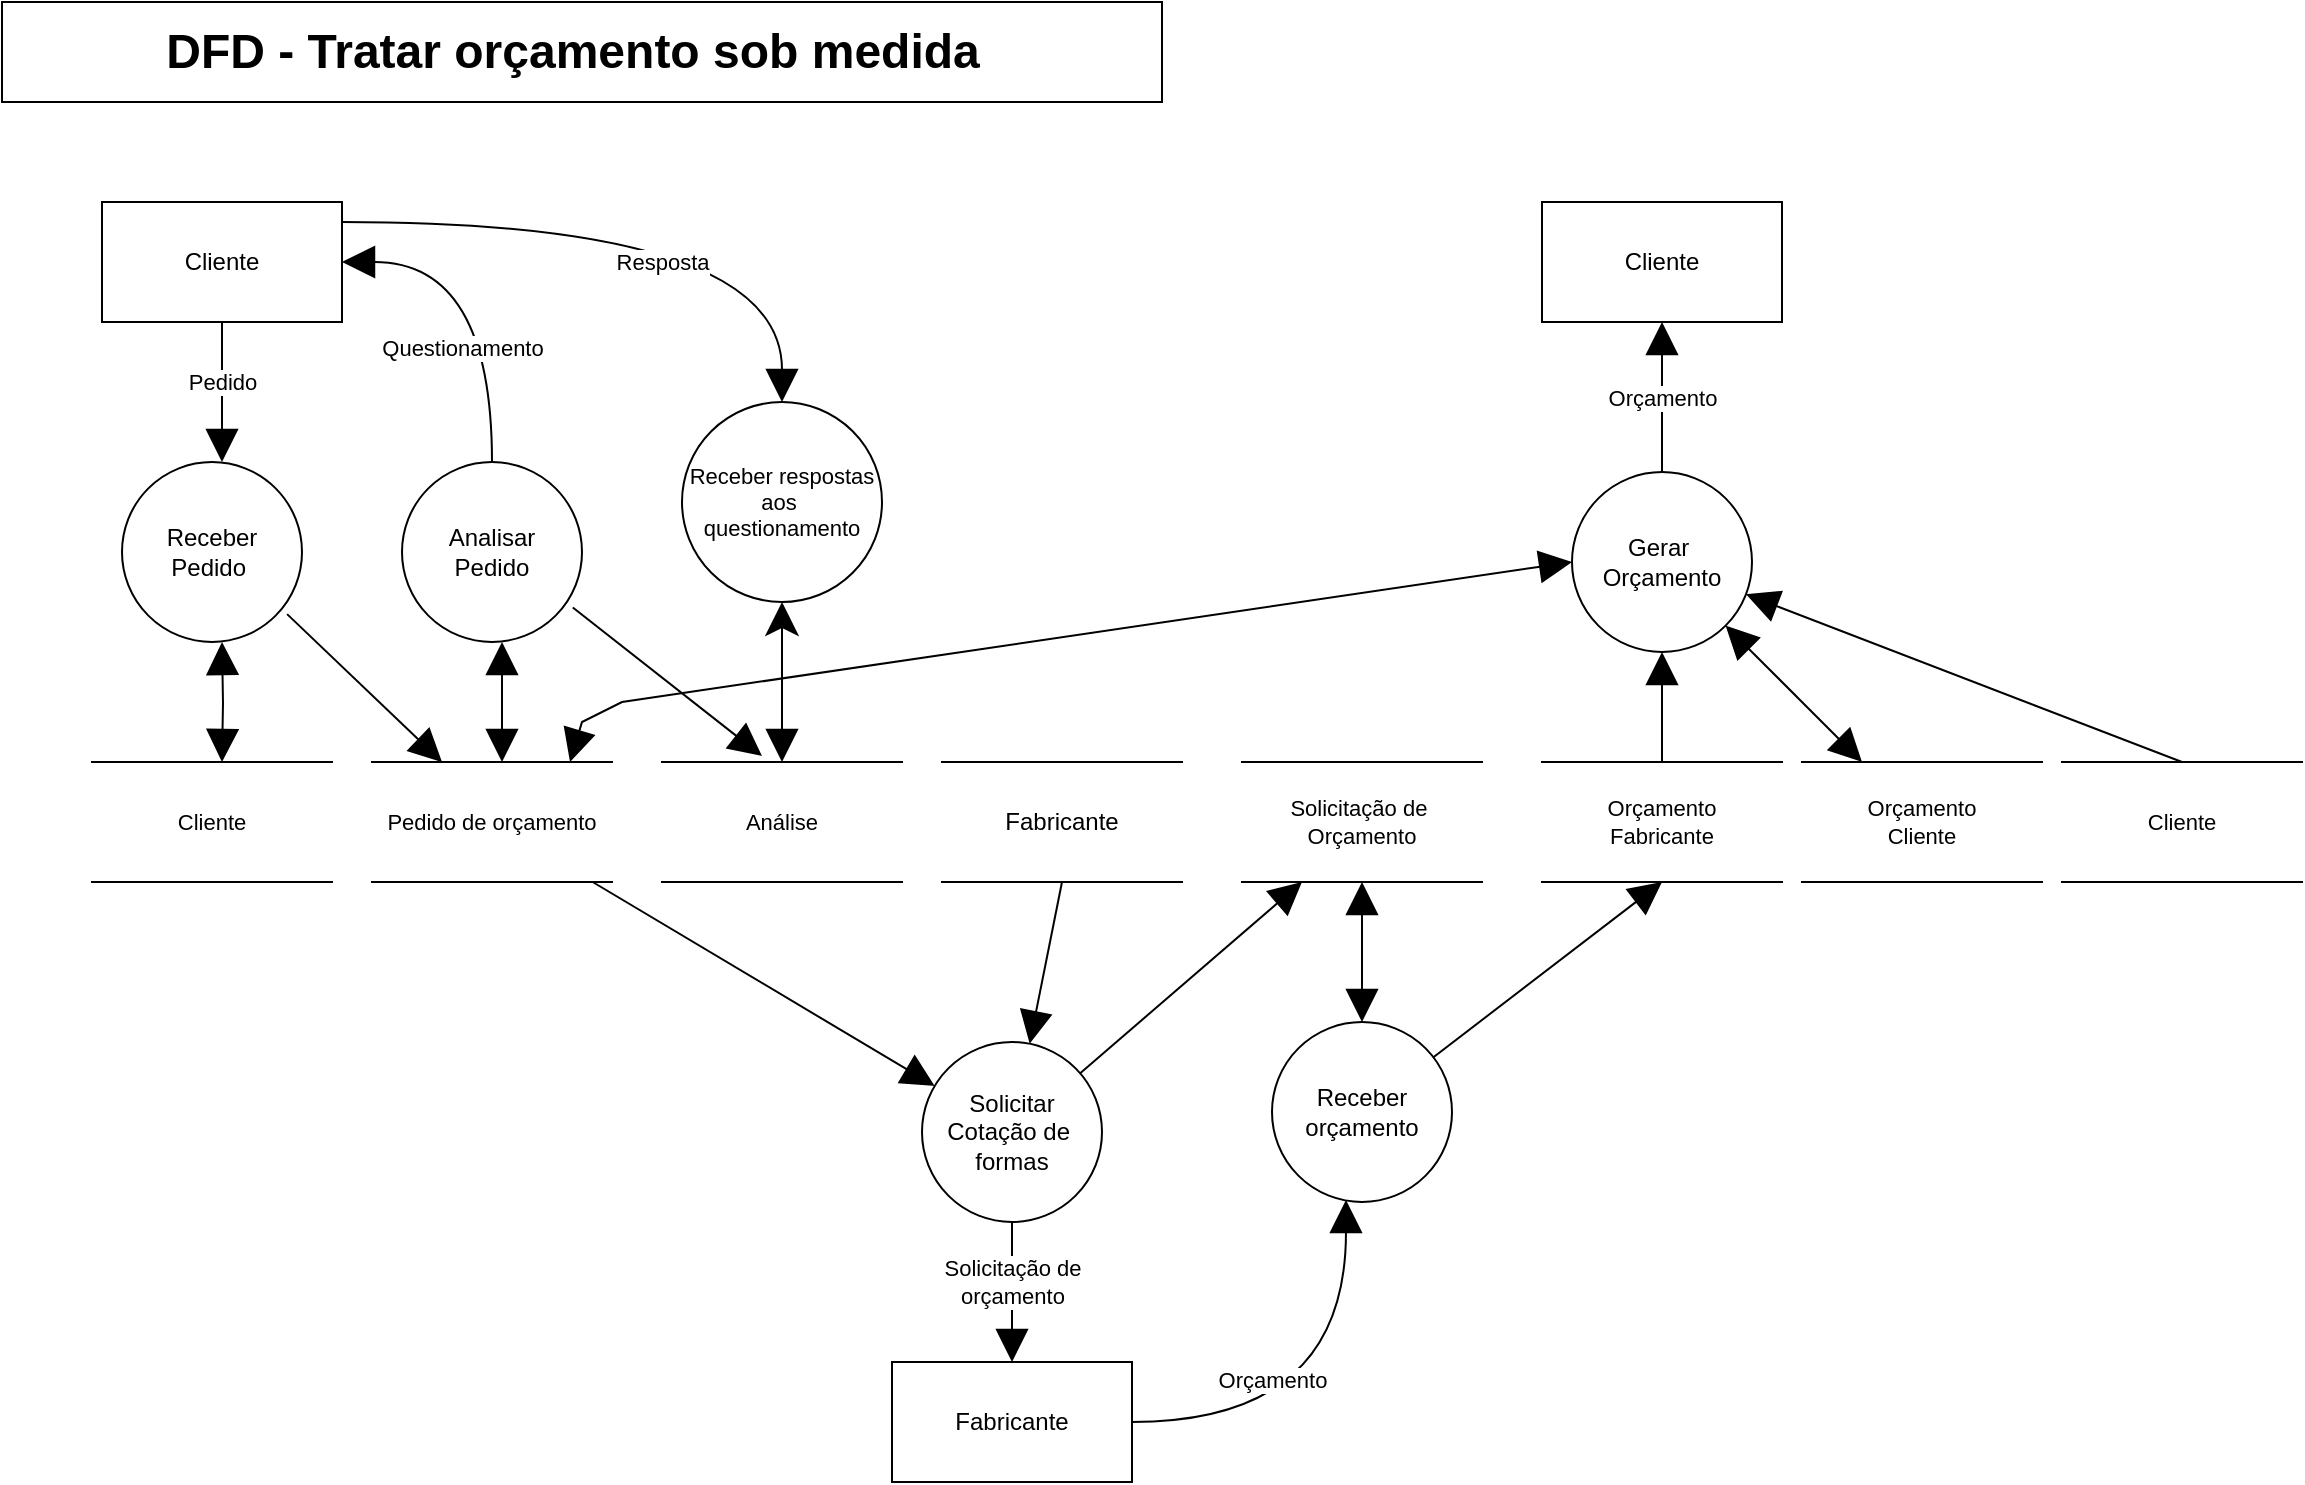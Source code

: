 <mxfile version="14.4.3" type="device"><diagram id="NdImHaDpz5gHQlyKWI2f" name="Página-1"><mxGraphModel dx="621" dy="466" grid="1" gridSize="10" guides="1" tooltips="1" connect="1" arrows="1" fold="1" page="1" pageScale="1" pageWidth="827" pageHeight="1169" math="0" shadow="0"><root><mxCell id="0"/><mxCell id="1" parent="0"/><mxCell id="Gn0MKMVCV-31x2xnoKiZ-2" value="Receber&lt;br&gt;Pedido&amp;nbsp;" style="ellipse;whiteSpace=wrap;html=1;aspect=fixed;" parent="1" vertex="1"><mxGeometry x="60" y="230" width="90" height="90" as="geometry"/></mxCell><mxCell id="Gn0MKMVCV-31x2xnoKiZ-8" value="Questionamento" style="edgeStyle=orthogonalEdgeStyle;rounded=0;orthogonalLoop=1;jettySize=auto;html=1;entryX=1;entryY=0.5;entryDx=0;entryDy=0;exitX=0.5;exitY=0;exitDx=0;exitDy=0;curved=1;endArrow=block;endFill=1;endSize=14;startSize=14;" parent="1" source="Gn0MKMVCV-31x2xnoKiZ-3" target="Gn0MKMVCV-31x2xnoKiZ-5" edge="1"><mxGeometry x="-0.351" y="15" relative="1" as="geometry"><mxPoint as="offset"/></mxGeometry></mxCell><mxCell id="Gn0MKMVCV-31x2xnoKiZ-3" value="Analisar&lt;br&gt;Pedido" style="ellipse;whiteSpace=wrap;html=1;aspect=fixed;" parent="1" vertex="1"><mxGeometry x="200" y="230" width="90" height="90" as="geometry"/></mxCell><mxCell id="Gn0MKMVCV-31x2xnoKiZ-21" style="edgeStyle=none;rounded=0;orthogonalLoop=1;jettySize=auto;html=1;entryX=0.5;entryY=0;entryDx=0;entryDy=0;endArrow=block;endFill=1;fontSize=11;startArrow=classic;startFill=1;endSize=14;startSize=14;" parent="1" source="Gn0MKMVCV-31x2xnoKiZ-4" target="Gn0MKMVCV-31x2xnoKiZ-12" edge="1"><mxGeometry relative="1" as="geometry"/></mxCell><mxCell id="Gn0MKMVCV-31x2xnoKiZ-4" value="Receber respostas aos&amp;nbsp;&lt;br style=&quot;font-size: 11px&quot;&gt;questionamento" style="ellipse;whiteSpace=wrap;html=1;aspect=fixed;fontSize=11;" parent="1" vertex="1"><mxGeometry x="340" y="200" width="100" height="100" as="geometry"/></mxCell><mxCell id="Gn0MKMVCV-31x2xnoKiZ-19" value="Resposta" style="edgeStyle=orthogonalEdgeStyle;rounded=0;orthogonalLoop=1;jettySize=auto;html=1;entryX=0.5;entryY=0;entryDx=0;entryDy=0;endArrow=block;endFill=1;fontSize=11;curved=1;endSize=14;startSize=14;" parent="1" source="Gn0MKMVCV-31x2xnoKiZ-5" target="Gn0MKMVCV-31x2xnoKiZ-4" edge="1"><mxGeometry x="0.032" y="-20" relative="1" as="geometry"><Array as="points"><mxPoint x="390" y="110"/></Array><mxPoint as="offset"/></mxGeometry></mxCell><mxCell id="Gn0MKMVCV-31x2xnoKiZ-5" value="Cliente" style="rounded=0;whiteSpace=wrap;html=1;" parent="1" vertex="1"><mxGeometry x="50" y="100" width="120" height="60" as="geometry"/></mxCell><mxCell id="Gn0MKMVCV-31x2xnoKiZ-6" value="Cliente" style="rounded=0;whiteSpace=wrap;html=1;" parent="1" vertex="1"><mxGeometry x="770" y="100" width="120" height="60" as="geometry"/></mxCell><mxCell id="Gn0MKMVCV-31x2xnoKiZ-10" value="Cliente" style="shape=partialRectangle;whiteSpace=wrap;html=1;left=0;right=0;fillColor=none;fontSize=11;" parent="1" vertex="1"><mxGeometry x="45" y="380" width="120" height="60" as="geometry"/></mxCell><mxCell id="Gn0MKMVCV-31x2xnoKiZ-35" style="edgeStyle=none;rounded=0;orthogonalLoop=1;jettySize=auto;html=1;startArrow=none;startFill=0;endArrow=block;endFill=1;fontSize=11;strokeWidth=1;endSize=14;startSize=14;" parent="1" source="Gn0MKMVCV-31x2xnoKiZ-11" target="Gn0MKMVCV-31x2xnoKiZ-31" edge="1"><mxGeometry relative="1" as="geometry"/></mxCell><mxCell id="Gn0MKMVCV-31x2xnoKiZ-40" style="rounded=0;orthogonalLoop=1;jettySize=auto;html=1;entryX=0;entryY=0.5;entryDx=0;entryDy=0;startArrow=block;startFill=1;endArrow=block;endFill=1;fontSize=11;exitX=0.825;exitY=0;exitDx=0;exitDy=0;exitPerimeter=0;strokeWidth=1;endSize=14;startSize=14;" parent="1" source="Gn0MKMVCV-31x2xnoKiZ-11" target="Gn0MKMVCV-31x2xnoKiZ-22" edge="1"><mxGeometry relative="1" as="geometry"><Array as="points"><mxPoint x="290" y="360"/><mxPoint x="310" y="350"/></Array></mxGeometry></mxCell><mxCell id="Gn0MKMVCV-31x2xnoKiZ-11" value="Pedido de orçamento" style="shape=partialRectangle;whiteSpace=wrap;html=1;left=0;right=0;fillColor=none;fontSize=11;" parent="1" vertex="1"><mxGeometry x="185" y="380" width="120" height="60" as="geometry"/></mxCell><mxCell id="Gn0MKMVCV-31x2xnoKiZ-12" value="Análise" style="shape=partialRectangle;whiteSpace=wrap;html=1;left=0;right=0;fillColor=none;fontSize=11;" parent="1" vertex="1"><mxGeometry x="330" y="380" width="120" height="60" as="geometry"/></mxCell><mxCell id="Gn0MKMVCV-31x2xnoKiZ-13" value="&lt;span style=&quot;font-size: 12px&quot;&gt;Fabricante&lt;/span&gt;" style="shape=partialRectangle;whiteSpace=wrap;html=1;left=0;right=0;fillColor=none;fontSize=11;" parent="1" vertex="1"><mxGeometry x="470" y="380" width="120" height="60" as="geometry"/></mxCell><mxCell id="Gn0MKMVCV-31x2xnoKiZ-27" value="Orçamento" style="edgeStyle=none;rounded=0;orthogonalLoop=1;jettySize=auto;html=1;entryX=0.5;entryY=1;entryDx=0;entryDy=0;endArrow=block;endFill=1;fontSize=11;strokeWidth=1;endSize=14;startSize=14;" parent="1" source="Gn0MKMVCV-31x2xnoKiZ-22" target="Gn0MKMVCV-31x2xnoKiZ-6" edge="1"><mxGeometry relative="1" as="geometry"/></mxCell><mxCell id="Gn0MKMVCV-31x2xnoKiZ-28" style="edgeStyle=none;rounded=0;orthogonalLoop=1;jettySize=auto;html=1;entryX=0.5;entryY=0;entryDx=0;entryDy=0;endArrow=none;endFill=0;fontSize=11;startArrow=block;startFill=1;strokeWidth=1;endSize=14;startSize=14;" parent="1" source="Gn0MKMVCV-31x2xnoKiZ-22" target="Gn0MKMVCV-31x2xnoKiZ-25" edge="1"><mxGeometry relative="1" as="geometry"/></mxCell><mxCell id="Gn0MKMVCV-31x2xnoKiZ-22" value="Gerar&amp;nbsp;&lt;br&gt;Orçamento" style="ellipse;whiteSpace=wrap;html=1;aspect=fixed;" parent="1" vertex="1"><mxGeometry x="785" y="235" width="90" height="90" as="geometry"/></mxCell><mxCell id="Gn0MKMVCV-31x2xnoKiZ-23" value="Solicitação de&amp;nbsp;&lt;br&gt;Orçamento" style="shape=partialRectangle;whiteSpace=wrap;html=1;left=0;right=0;fillColor=none;fontSize=11;" parent="1" vertex="1"><mxGeometry x="620" y="380" width="120" height="60" as="geometry"/></mxCell><mxCell id="Gn0MKMVCV-31x2xnoKiZ-26" style="edgeStyle=none;rounded=0;orthogonalLoop=1;jettySize=auto;html=1;entryX=0.5;entryY=1;entryDx=0;entryDy=0;endArrow=block;endFill=1;fontSize=11;strokeWidth=1;endSize=14;startSize=14;" parent="1" source="Gn0MKMVCV-31x2xnoKiZ-24" target="Gn0MKMVCV-31x2xnoKiZ-22" edge="1"><mxGeometry relative="1" as="geometry"/></mxCell><mxCell id="Gn0MKMVCV-31x2xnoKiZ-24" value="Orçamento&lt;br&gt;Fabricante" style="shape=partialRectangle;whiteSpace=wrap;html=1;left=0;right=0;fillColor=none;fontSize=11;" parent="1" vertex="1"><mxGeometry x="770" y="380" width="120" height="60" as="geometry"/></mxCell><mxCell id="Gn0MKMVCV-31x2xnoKiZ-25" value="Cliente" style="shape=partialRectangle;whiteSpace=wrap;html=1;left=0;right=0;fillColor=none;fontSize=11;" parent="1" vertex="1"><mxGeometry x="1030" y="380" width="120" height="60" as="geometry"/></mxCell><mxCell id="Gn0MKMVCV-31x2xnoKiZ-34" style="edgeStyle=none;rounded=0;orthogonalLoop=1;jettySize=auto;html=1;entryX=0.5;entryY=1;entryDx=0;entryDy=0;startArrow=block;startFill=1;endArrow=none;endFill=0;fontSize=11;strokeWidth=1;endSize=14;startSize=14;" parent="1" source="Gn0MKMVCV-31x2xnoKiZ-31" target="Gn0MKMVCV-31x2xnoKiZ-13" edge="1"><mxGeometry relative="1" as="geometry"/></mxCell><mxCell id="Gn0MKMVCV-31x2xnoKiZ-38" style="edgeStyle=none;rounded=0;orthogonalLoop=1;jettySize=auto;html=1;startArrow=none;startFill=0;endArrow=block;endFill=1;fontSize=11;strokeWidth=1;endSize=14;startSize=14;" parent="1" source="Gn0MKMVCV-31x2xnoKiZ-31" target="Gn0MKMVCV-31x2xnoKiZ-37" edge="1"><mxGeometry relative="1" as="geometry"/></mxCell><mxCell id="Gn0MKMVCV-31x2xnoKiZ-47" value="Solicitação de &lt;br&gt;orçamento" style="edgeLabel;html=1;align=center;verticalAlign=middle;resizable=0;points=[];fontSize=11;" parent="Gn0MKMVCV-31x2xnoKiZ-38" vertex="1" connectable="0"><mxGeometry x="-0.429" y="4" relative="1" as="geometry"><mxPoint x="-4" y="10" as="offset"/></mxGeometry></mxCell><mxCell id="Gn0MKMVCV-31x2xnoKiZ-43" style="edgeStyle=none;rounded=0;orthogonalLoop=1;jettySize=auto;html=1;entryX=0.25;entryY=1;entryDx=0;entryDy=0;startArrow=none;startFill=0;endArrow=block;endFill=1;fontSize=11;strokeWidth=1;endSize=14;startSize=14;" parent="1" source="Gn0MKMVCV-31x2xnoKiZ-31" target="Gn0MKMVCV-31x2xnoKiZ-23" edge="1"><mxGeometry relative="1" as="geometry"/></mxCell><mxCell id="Gn0MKMVCV-31x2xnoKiZ-31" value="Solicitar&lt;br&gt;Cotação de&amp;nbsp;&lt;br&gt;formas" style="ellipse;whiteSpace=wrap;html=1;aspect=fixed;" parent="1" vertex="1"><mxGeometry x="460" y="520" width="90" height="90" as="geometry"/></mxCell><mxCell id="Gn0MKMVCV-31x2xnoKiZ-33" style="edgeStyle=none;rounded=0;orthogonalLoop=1;jettySize=auto;html=1;entryX=0.5;entryY=1;entryDx=0;entryDy=0;startArrow=block;startFill=1;endArrow=block;endFill=1;fontSize=11;strokeWidth=1;endSize=14;startSize=14;" parent="1" source="Gn0MKMVCV-31x2xnoKiZ-32" target="Gn0MKMVCV-31x2xnoKiZ-23" edge="1"><mxGeometry relative="1" as="geometry"/></mxCell><mxCell id="Gn0MKMVCV-31x2xnoKiZ-36" style="edgeStyle=none;rounded=0;orthogonalLoop=1;jettySize=auto;html=1;entryX=0.5;entryY=1;entryDx=0;entryDy=0;startArrow=none;startFill=0;endArrow=block;endFill=1;fontSize=11;strokeWidth=1;endSize=14;startSize=14;" parent="1" source="Gn0MKMVCV-31x2xnoKiZ-32" target="Gn0MKMVCV-31x2xnoKiZ-24" edge="1"><mxGeometry relative="1" as="geometry"/></mxCell><mxCell id="Gn0MKMVCV-31x2xnoKiZ-32" value="Receber orçamento" style="ellipse;whiteSpace=wrap;html=1;aspect=fixed;" parent="1" vertex="1"><mxGeometry x="635" y="510" width="90" height="90" as="geometry"/></mxCell><mxCell id="Gn0MKMVCV-31x2xnoKiZ-39" style="edgeStyle=orthogonalEdgeStyle;rounded=0;orthogonalLoop=1;jettySize=auto;html=1;entryX=0.411;entryY=0.989;entryDx=0;entryDy=0;entryPerimeter=0;startArrow=none;startFill=0;endArrow=block;endFill=1;fontSize=11;curved=1;strokeWidth=1;endSize=14;startSize=14;" parent="1" source="Gn0MKMVCV-31x2xnoKiZ-37" target="Gn0MKMVCV-31x2xnoKiZ-32" edge="1"><mxGeometry relative="1" as="geometry"/></mxCell><mxCell id="Gn0MKMVCV-31x2xnoKiZ-49" value="Orçamento" style="edgeLabel;html=1;align=center;verticalAlign=middle;resizable=0;points=[];fontSize=11;" parent="Gn0MKMVCV-31x2xnoKiZ-39" vertex="1" connectable="0"><mxGeometry x="-0.358" y="21" relative="1" as="geometry"><mxPoint as="offset"/></mxGeometry></mxCell><mxCell id="Gn0MKMVCV-31x2xnoKiZ-37" value="Fabricante" style="rounded=0;whiteSpace=wrap;html=1;" parent="1" vertex="1"><mxGeometry x="445" y="680" width="120" height="60" as="geometry"/></mxCell><mxCell id="Gn0MKMVCV-31x2xnoKiZ-42" style="edgeStyle=none;rounded=0;orthogonalLoop=1;jettySize=auto;html=1;entryX=1;entryY=1;entryDx=0;entryDy=0;startArrow=block;startFill=1;endArrow=block;endFill=1;fontSize=11;strokeWidth=1;endSize=14;startSize=14;" parent="1" source="Gn0MKMVCV-31x2xnoKiZ-41" target="Gn0MKMVCV-31x2xnoKiZ-22" edge="1"><mxGeometry relative="1" as="geometry"/></mxCell><mxCell id="Gn0MKMVCV-31x2xnoKiZ-41" value="Orçamento&lt;br&gt;Cliente" style="shape=partialRectangle;whiteSpace=wrap;html=1;left=0;right=0;fillColor=none;fontSize=11;" parent="1" vertex="1"><mxGeometry x="900" y="380" width="120" height="60" as="geometry"/></mxCell><mxCell id="Gn0MKMVCV-31x2xnoKiZ-50" style="edgeStyle=orthogonalEdgeStyle;curved=1;rounded=0;orthogonalLoop=1;jettySize=auto;html=1;entryX=0.5;entryY=0;entryDx=0;entryDy=0;endArrow=block;endFill=1;fontSize=11;strokeWidth=1;endSize=14;startSize=14;startArrow=block;startFill=1;" parent="1" edge="1"><mxGeometry relative="1" as="geometry"><mxPoint x="110" y="320" as="sourcePoint"/><mxPoint x="110" y="380" as="targetPoint"/></mxGeometry></mxCell><mxCell id="Gn0MKMVCV-31x2xnoKiZ-51" value="Pedido" style="edgeStyle=elbowEdgeStyle;rounded=0;orthogonalLoop=1;jettySize=auto;html=1;endArrow=block;endFill=1;strokeWidth=1;endSize=14;startSize=14;" parent="1" edge="1"><mxGeometry x="-0.143" relative="1" as="geometry"><mxPoint x="110" y="160" as="sourcePoint"/><mxPoint x="110" y="230" as="targetPoint"/><mxPoint as="offset"/></mxGeometry></mxCell><mxCell id="Gn0MKMVCV-31x2xnoKiZ-52" style="rounded=0;orthogonalLoop=1;jettySize=auto;html=1;entryX=0.25;entryY=0;entryDx=0;entryDy=0;endArrow=block;endFill=1;fontSize=11;strokeWidth=1;endSize=14;startSize=14;" parent="1" edge="1"><mxGeometry relative="1" as="geometry"><mxPoint x="142.551" y="306.071" as="sourcePoint"/><mxPoint x="220" y="380" as="targetPoint"/></mxGeometry></mxCell><mxCell id="Gn0MKMVCV-31x2xnoKiZ-53" style="edgeStyle=none;rounded=0;orthogonalLoop=1;jettySize=auto;html=1;entryX=0.5;entryY=0;entryDx=0;entryDy=0;endArrow=block;endFill=1;fontSize=11;startArrow=block;startFill=1;strokeWidth=1;endSize=14;startSize=14;" parent="1" edge="1"><mxGeometry relative="1" as="geometry"><mxPoint x="250" y="320" as="sourcePoint"/><mxPoint x="250" y="380" as="targetPoint"/></mxGeometry></mxCell><mxCell id="Gn0MKMVCV-31x2xnoKiZ-54" style="rounded=0;orthogonalLoop=1;jettySize=auto;html=1;entryX=0.375;entryY=-0.05;entryDx=0;entryDy=0;entryPerimeter=0;endArrow=block;endFill=1;fontSize=11;strokeWidth=1;endSize=14;startSize=14;" parent="1" edge="1"><mxGeometry relative="1" as="geometry"><mxPoint x="285.403" y="302.778" as="sourcePoint"/><mxPoint x="380" y="377" as="targetPoint"/></mxGeometry></mxCell><mxCell id="_w_7P1uuyq-TTmT1E0hQ-1" value="" style="rounded=0;whiteSpace=wrap;html=1;" vertex="1" parent="1"><mxGeometry width="580" height="50" as="geometry"/></mxCell><mxCell id="_w_7P1uuyq-TTmT1E0hQ-2" value="DFD - Tratar orçamento sob medida" style="text;strokeColor=none;fillColor=none;html=1;fontSize=24;fontStyle=1;verticalAlign=middle;align=center;" vertex="1" parent="1"><mxGeometry y="5" width="570" height="40" as="geometry"/></mxCell></root></mxGraphModel></diagram></mxfile>